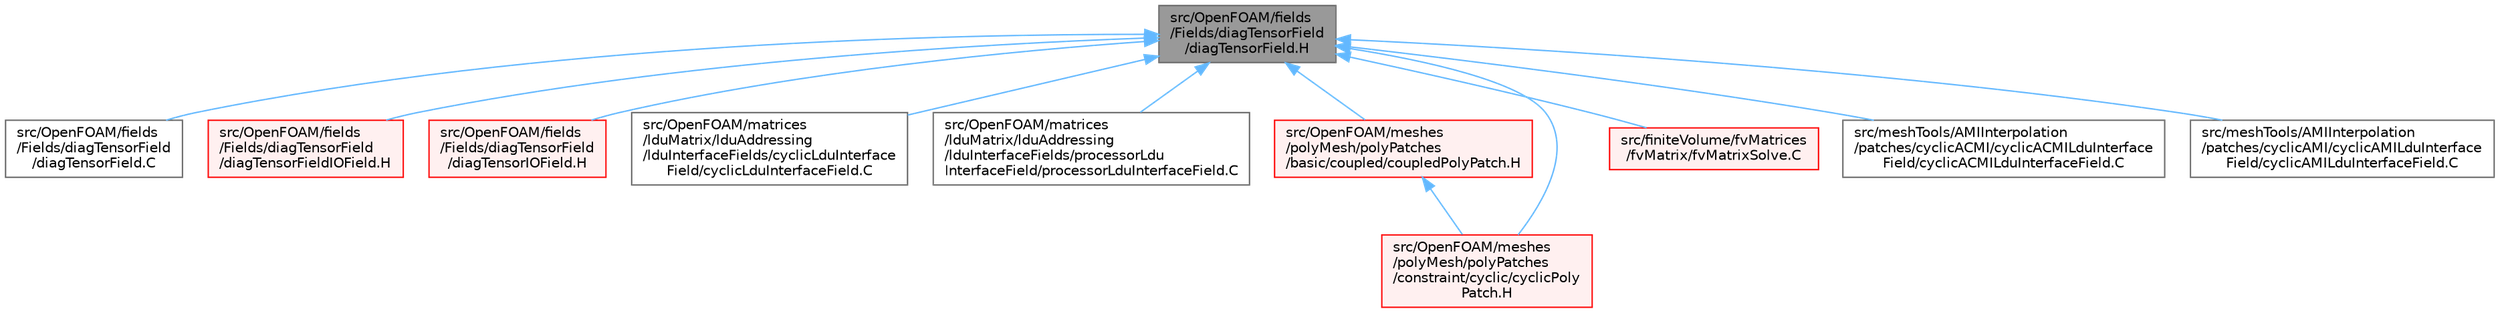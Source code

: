 digraph "src/OpenFOAM/fields/Fields/diagTensorField/diagTensorField.H"
{
 // LATEX_PDF_SIZE
  bgcolor="transparent";
  edge [fontname=Helvetica,fontsize=10,labelfontname=Helvetica,labelfontsize=10];
  node [fontname=Helvetica,fontsize=10,shape=box,height=0.2,width=0.4];
  Node1 [id="Node000001",label="src/OpenFOAM/fields\l/Fields/diagTensorField\l/diagTensorField.H",height=0.2,width=0.4,color="gray40", fillcolor="grey60", style="filled", fontcolor="black",tooltip=" "];
  Node1 -> Node2 [id="edge1_Node000001_Node000002",dir="back",color="steelblue1",style="solid",tooltip=" "];
  Node2 [id="Node000002",label="src/OpenFOAM/fields\l/Fields/diagTensorField\l/diagTensorField.C",height=0.2,width=0.4,color="grey40", fillcolor="white", style="filled",URL="$diagTensorField_8C.html",tooltip="Specialisation of Field<T> for diagTensor."];
  Node1 -> Node3 [id="edge2_Node000001_Node000003",dir="back",color="steelblue1",style="solid",tooltip=" "];
  Node3 [id="Node000003",label="src/OpenFOAM/fields\l/Fields/diagTensorField\l/diagTensorFieldIOField.H",height=0.2,width=0.4,color="red", fillcolor="#FFF0F0", style="filled",URL="$diagTensorFieldIOField_8H.html",tooltip=" "];
  Node1 -> Node5 [id="edge3_Node000001_Node000005",dir="back",color="steelblue1",style="solid",tooltip=" "];
  Node5 [id="Node000005",label="src/OpenFOAM/fields\l/Fields/diagTensorField\l/diagTensorIOField.H",height=0.2,width=0.4,color="red", fillcolor="#FFF0F0", style="filled",URL="$diagTensorIOField_8H.html",tooltip=" "];
  Node1 -> Node7 [id="edge4_Node000001_Node000007",dir="back",color="steelblue1",style="solid",tooltip=" "];
  Node7 [id="Node000007",label="src/OpenFOAM/matrices\l/lduMatrix/lduAddressing\l/lduInterfaceFields/cyclicLduInterface\lField/cyclicLduInterfaceField.C",height=0.2,width=0.4,color="grey40", fillcolor="white", style="filled",URL="$cyclicLduInterfaceField_8C.html",tooltip=" "];
  Node1 -> Node8 [id="edge5_Node000001_Node000008",dir="back",color="steelblue1",style="solid",tooltip=" "];
  Node8 [id="Node000008",label="src/OpenFOAM/matrices\l/lduMatrix/lduAddressing\l/lduInterfaceFields/processorLdu\lInterfaceField/processorLduInterfaceField.C",height=0.2,width=0.4,color="grey40", fillcolor="white", style="filled",URL="$processorLduInterfaceField_8C.html",tooltip=" "];
  Node1 -> Node9 [id="edge6_Node000001_Node000009",dir="back",color="steelblue1",style="solid",tooltip=" "];
  Node9 [id="Node000009",label="src/OpenFOAM/meshes\l/polyMesh/polyPatches\l/basic/coupled/coupledPolyPatch.H",height=0.2,width=0.4,color="red", fillcolor="#FFF0F0", style="filled",URL="$coupledPolyPatch_8H.html",tooltip=" "];
  Node9 -> Node516 [id="edge7_Node000009_Node000516",dir="back",color="steelblue1",style="solid",tooltip=" "];
  Node516 [id="Node000516",label="src/OpenFOAM/meshes\l/polyMesh/polyPatches\l/constraint/cyclic/cyclicPoly\lPatch.H",height=0.2,width=0.4,color="red", fillcolor="#FFF0F0", style="filled",URL="$cyclicPolyPatch_8H.html",tooltip=" "];
  Node1 -> Node516 [id="edge8_Node000001_Node000516",dir="back",color="steelblue1",style="solid",tooltip=" "];
  Node1 -> Node753 [id="edge9_Node000001_Node000753",dir="back",color="steelblue1",style="solid",tooltip=" "];
  Node753 [id="Node000753",label="src/finiteVolume/fvMatrices\l/fvMatrix/fvMatrixSolve.C",height=0.2,width=0.4,color="red", fillcolor="#FFF0F0", style="filled",URL="$fvMatrixSolve_8C.html",tooltip=" "];
  Node1 -> Node754 [id="edge10_Node000001_Node000754",dir="back",color="steelblue1",style="solid",tooltip=" "];
  Node754 [id="Node000754",label="src/meshTools/AMIInterpolation\l/patches/cyclicACMI/cyclicACMILduInterface\lField/cyclicACMILduInterfaceField.C",height=0.2,width=0.4,color="grey40", fillcolor="white", style="filled",URL="$cyclicACMILduInterfaceField_8C.html",tooltip=" "];
  Node1 -> Node755 [id="edge11_Node000001_Node000755",dir="back",color="steelblue1",style="solid",tooltip=" "];
  Node755 [id="Node000755",label="src/meshTools/AMIInterpolation\l/patches/cyclicAMI/cyclicAMILduInterface\lField/cyclicAMILduInterfaceField.C",height=0.2,width=0.4,color="grey40", fillcolor="white", style="filled",URL="$cyclicAMILduInterfaceField_8C.html",tooltip=" "];
}
